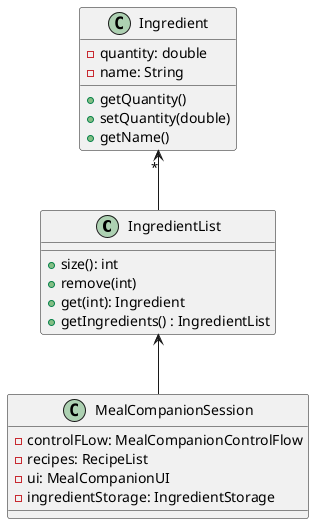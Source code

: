 @startuml
'https://plantuml.com/class-diagram

IngredientList <-- MealCompanionSession
Ingredient "*" <-- IngredientList

class Ingredient {
-quantity: double
-name: String
+getQuantity()
+setQuantity(double)
+getName()
}

class IngredientList {

+size(): int
+remove(int)
+get(int): Ingredient
+getIngredients() : IngredientList
}

Class MealCompanionSession {
- controlFLow: MealCompanionControlFlow
- recipes: RecipeList
- ui: MealCompanionUI
- ingredientStorage: IngredientStorage

}


@enduml